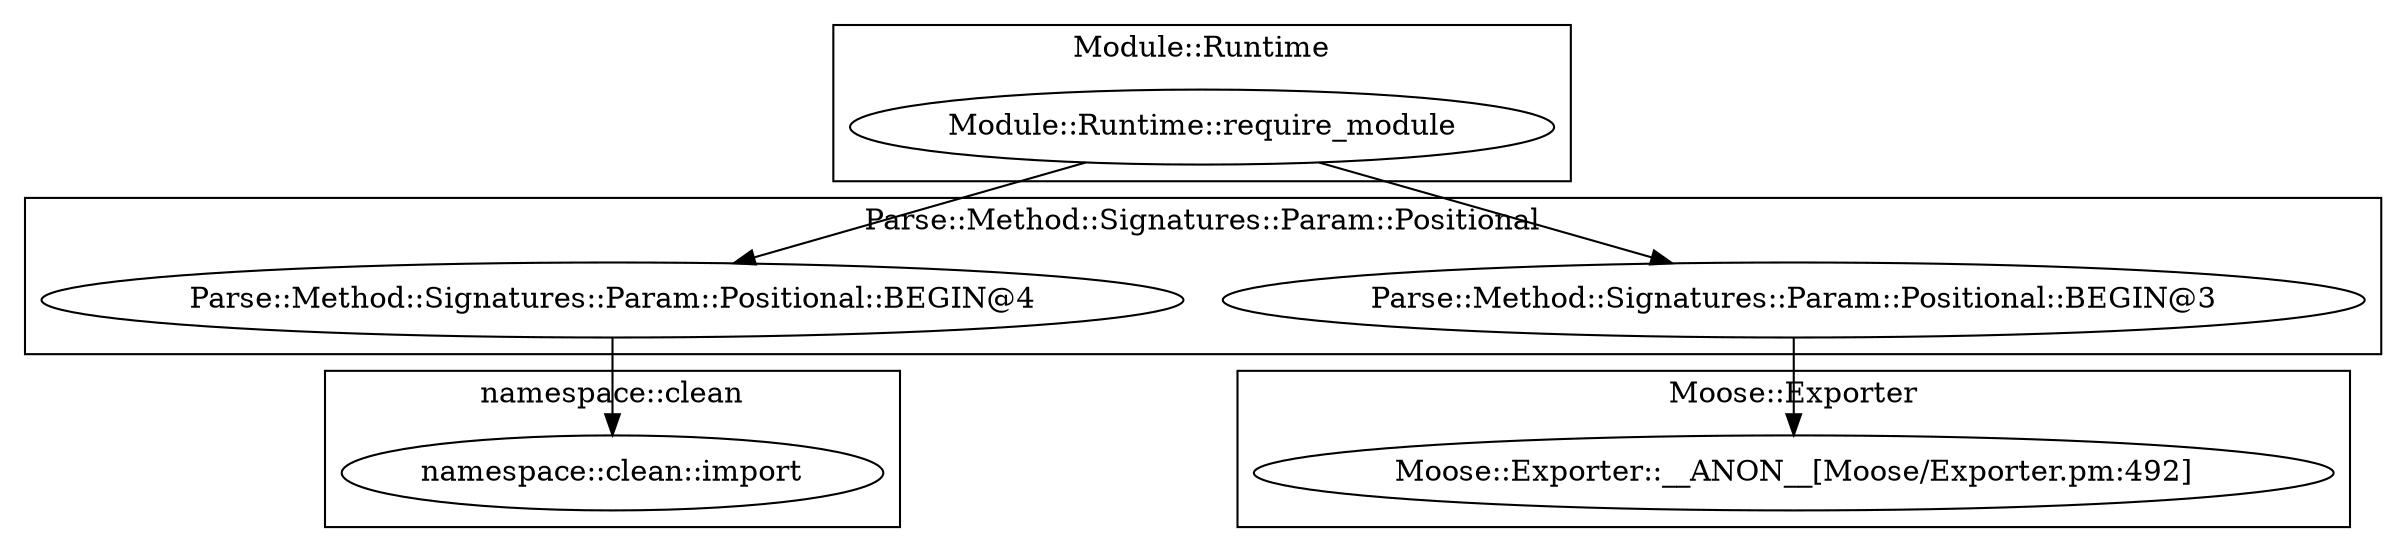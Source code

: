 digraph {
graph [overlap=false]
subgraph cluster_Parse_Method_Signatures_Param_Positional {
	label="Parse::Method::Signatures::Param::Positional";
	"Parse::Method::Signatures::Param::Positional::BEGIN@4";
	"Parse::Method::Signatures::Param::Positional::BEGIN@3";
}
subgraph cluster_namespace_clean {
	label="namespace::clean";
	"namespace::clean::import";
}
subgraph cluster_Module_Runtime {
	label="Module::Runtime";
	"Module::Runtime::require_module";
}
subgraph cluster_Moose_Exporter {
	label="Moose::Exporter";
	"Moose::Exporter::__ANON__[Moose/Exporter.pm:492]";
}
"Module::Runtime::require_module" -> "Parse::Method::Signatures::Param::Positional::BEGIN@4";
"Parse::Method::Signatures::Param::Positional::BEGIN@4" -> "namespace::clean::import";
"Parse::Method::Signatures::Param::Positional::BEGIN@3" -> "Moose::Exporter::__ANON__[Moose/Exporter.pm:492]";
"Module::Runtime::require_module" -> "Parse::Method::Signatures::Param::Positional::BEGIN@3";
}
